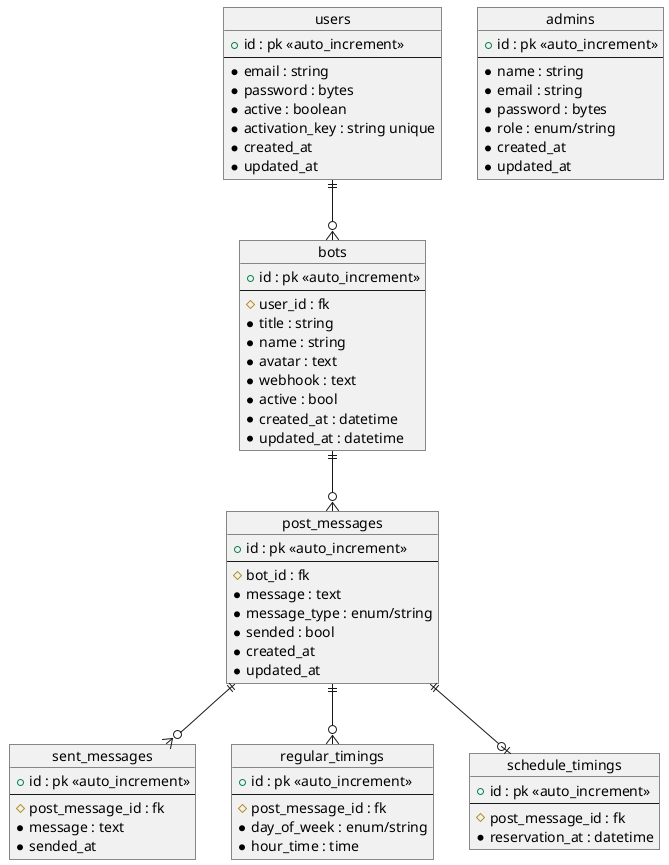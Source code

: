 @startuml er

object bots {
    + id : pk <<auto_increment>>
    --
    # user_id : fk
    * title : string
    * name : string
    * avatar : text
    * webhook : text
    * active : bool
    * created_at : datetime
    * updated_at : datetime
}

object post_messages {
    + id : pk <<auto_increment>>
    --
    # bot_id : fk
    * message : text
    * message_type : enum/string
    * sended : bool
    * created_at
    * updated_at
}

object sent_messages {
    + id : pk <<auto_increment>>
    --
    # post_message_id : fk
    * message : text
    * sended_at
}

object regular_timings {
    + id : pk <<auto_increment>>
    --
    # post_message_id : fk
    * day_of_week : enum/string
    * hour_time : time
}

object schedule_timings {
    + id : pk <<auto_increment>>
    --
    # post_message_id : fk
    * reservation_at : datetime
}


object admins {
    + id : pk <<auto_increment>>
    --
    * name : string
    * email : string
    * password : bytes
    * role : enum/string
    * created_at
    * updated_at
}

object users {
    + id : pk <<auto_increment>>
    --
    * email : string
    * password : bytes
    * active : boolean
    * activation_key : string unique
    * created_at
    * updated_at
}

users ||--o{ bots
bots ||--o{ post_messages
post_messages ||--o{ regular_timings
post_messages ||--o| schedule_timings
post_messages ||--o{ sent_messages
@enduml
